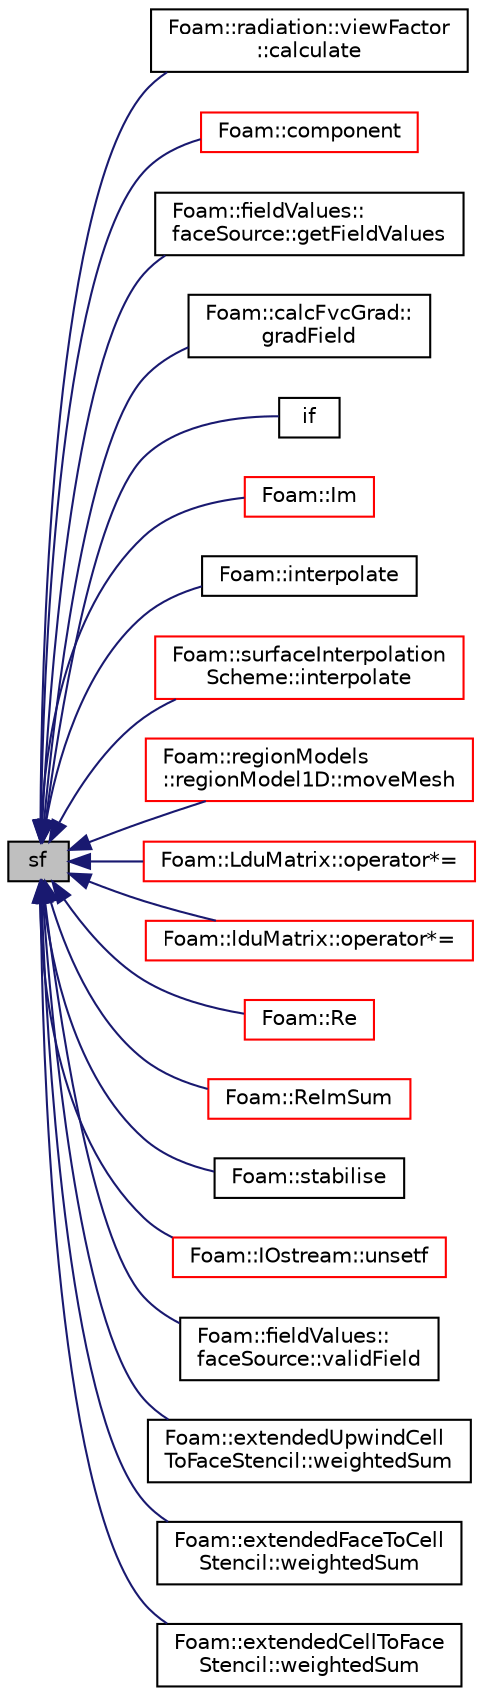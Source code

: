 digraph "sf"
{
  bgcolor="transparent";
  edge [fontname="Helvetica",fontsize="10",labelfontname="Helvetica",labelfontsize="10"];
  node [fontname="Helvetica",fontsize="10",shape=record];
  rankdir="LR";
  Node1 [label="sf",height=0.2,width=0.4,color="black", fillcolor="grey75", style="filled", fontcolor="black"];
  Node1 -> Node2 [dir="back",color="midnightblue",fontsize="10",style="solid",fontname="Helvetica"];
  Node2 [label="Foam::radiation::viewFactor\l::calculate",height=0.2,width=0.4,color="black",URL="$a02896.html#afe1d8348c24e6589bc7c0b3f689316a7",tooltip="Solve system of equation(s) "];
  Node1 -> Node3 [dir="back",color="midnightblue",fontsize="10",style="solid",fontname="Helvetica"];
  Node3 [label="Foam::component",height=0.2,width=0.4,color="red",URL="$a10958.html#a38788135ad21a6daaf3af2a761b33508"];
  Node1 -> Node4 [dir="back",color="midnightblue",fontsize="10",style="solid",fontname="Helvetica"];
  Node4 [label="Foam::fieldValues::\lfaceSource::getFieldValues",height=0.2,width=0.4,color="black",URL="$a00746.html#a439e3c8a83d96c8c179e39c21f0be0b7"];
  Node1 -> Node5 [dir="back",color="midnightblue",fontsize="10",style="solid",fontname="Helvetica"];
  Node5 [label="Foam::calcFvcGrad::\lgradField",height=0.2,width=0.4,color="black",URL="$a00193.html#a397d17bee4df766f50fdde65a9c78a32"];
  Node1 -> Node6 [dir="back",color="midnightblue",fontsize="10",style="solid",fontname="Helvetica"];
  Node6 [label="if",height=0.2,width=0.4,color="black",URL="$a04414.html#a520f4d4aa8470e27c0951523e115ca89"];
  Node1 -> Node7 [dir="back",color="midnightblue",fontsize="10",style="solid",fontname="Helvetica"];
  Node7 [label="Foam::Im",height=0.2,width=0.4,color="red",URL="$a10958.html#a2aa28e1d6a7dc902f1c5ab7138866d73"];
  Node1 -> Node8 [dir="back",color="midnightblue",fontsize="10",style="solid",fontname="Helvetica"];
  Node8 [label="Foam::interpolate",height=0.2,width=0.4,color="black",URL="$a10958.html#ab78a11ca7821ef611119242663cbe895",tooltip="Interpolate field vf according to direction dir. "];
  Node1 -> Node9 [dir="back",color="midnightblue",fontsize="10",style="solid",fontname="Helvetica"];
  Node9 [label="Foam::surfaceInterpolation\lScheme::interpolate",height=0.2,width=0.4,color="red",URL="$a02553.html#a8dceba398ddc0c82def280a4ef7d4e42",tooltip="Return the face-interpolate of the given cell field. "];
  Node1 -> Node10 [dir="back",color="midnightblue",fontsize="10",style="solid",fontname="Helvetica"];
  Node10 [label="Foam::regionModels\l::regionModel1D::moveMesh",height=0.2,width=0.4,color="red",URL="$a02174.html#a0a91c4b420000422e4467d50e2baf2e1",tooltip="Move mesh points according to change in cell volumes. "];
  Node1 -> Node11 [dir="back",color="midnightblue",fontsize="10",style="solid",fontname="Helvetica"];
  Node11 [label="Foam::LduMatrix::operator*=",height=0.2,width=0.4,color="red",URL="$a01303.html#a8b7e3e95bdfe12c335fe5d27d6d4fa9f"];
  Node1 -> Node12 [dir="back",color="midnightblue",fontsize="10",style="solid",fontname="Helvetica"];
  Node12 [label="Foam::lduMatrix::operator*=",height=0.2,width=0.4,color="red",URL="$a01302.html#a8b7e3e95bdfe12c335fe5d27d6d4fa9f"];
  Node1 -> Node13 [dir="back",color="midnightblue",fontsize="10",style="solid",fontname="Helvetica"];
  Node13 [label="Foam::Re",height=0.2,width=0.4,color="red",URL="$a10958.html#affa366970bcbe0f7ccf7c85557a3e12b"];
  Node1 -> Node14 [dir="back",color="midnightblue",fontsize="10",style="solid",fontname="Helvetica"];
  Node14 [label="Foam::ReImSum",height=0.2,width=0.4,color="red",URL="$a10958.html#afa9633955762201805581c2991d86a37"];
  Node1 -> Node15 [dir="back",color="midnightblue",fontsize="10",style="solid",fontname="Helvetica"];
  Node15 [label="Foam::stabilise",height=0.2,width=0.4,color="black",URL="$a10958.html#aa30b47417b430147ee3358f8033c8687"];
  Node1 -> Node16 [dir="back",color="midnightblue",fontsize="10",style="solid",fontname="Helvetica"];
  Node16 [label="Foam::IOstream::unsetf",height=0.2,width=0.4,color="red",URL="$a01202.html#a9b609af2f5092c85e28a8d4fa8819c26",tooltip="Unset flags of stream. "];
  Node1 -> Node17 [dir="back",color="midnightblue",fontsize="10",style="solid",fontname="Helvetica"];
  Node17 [label="Foam::fieldValues::\lfaceSource::validField",height=0.2,width=0.4,color="black",URL="$a00746.html#ab7dc1ef9aec996faa557107242472553",tooltip="Return true if the field name is valid. "];
  Node1 -> Node18 [dir="back",color="midnightblue",fontsize="10",style="solid",fontname="Helvetica"];
  Node18 [label="Foam::extendedUpwindCell\lToFaceStencil::weightedSum",height=0.2,width=0.4,color="black",URL="$a00715.html#a7186862621d229e8b78af0f65e1f15a2"];
  Node1 -> Node19 [dir="back",color="midnightblue",fontsize="10",style="solid",fontname="Helvetica"];
  Node19 [label="Foam::extendedFaceToCell\lStencil::weightedSum",height=0.2,width=0.4,color="black",URL="$a00712.html#ab85ab6f0d11da7b0aa1a5ded01357664"];
  Node1 -> Node20 [dir="back",color="midnightblue",fontsize="10",style="solid",fontname="Helvetica"];
  Node20 [label="Foam::extendedCellToFace\lStencil::weightedSum",height=0.2,width=0.4,color="black",URL="$a00706.html#ac728c370e1fdab24cf11da1234fae701"];
}
